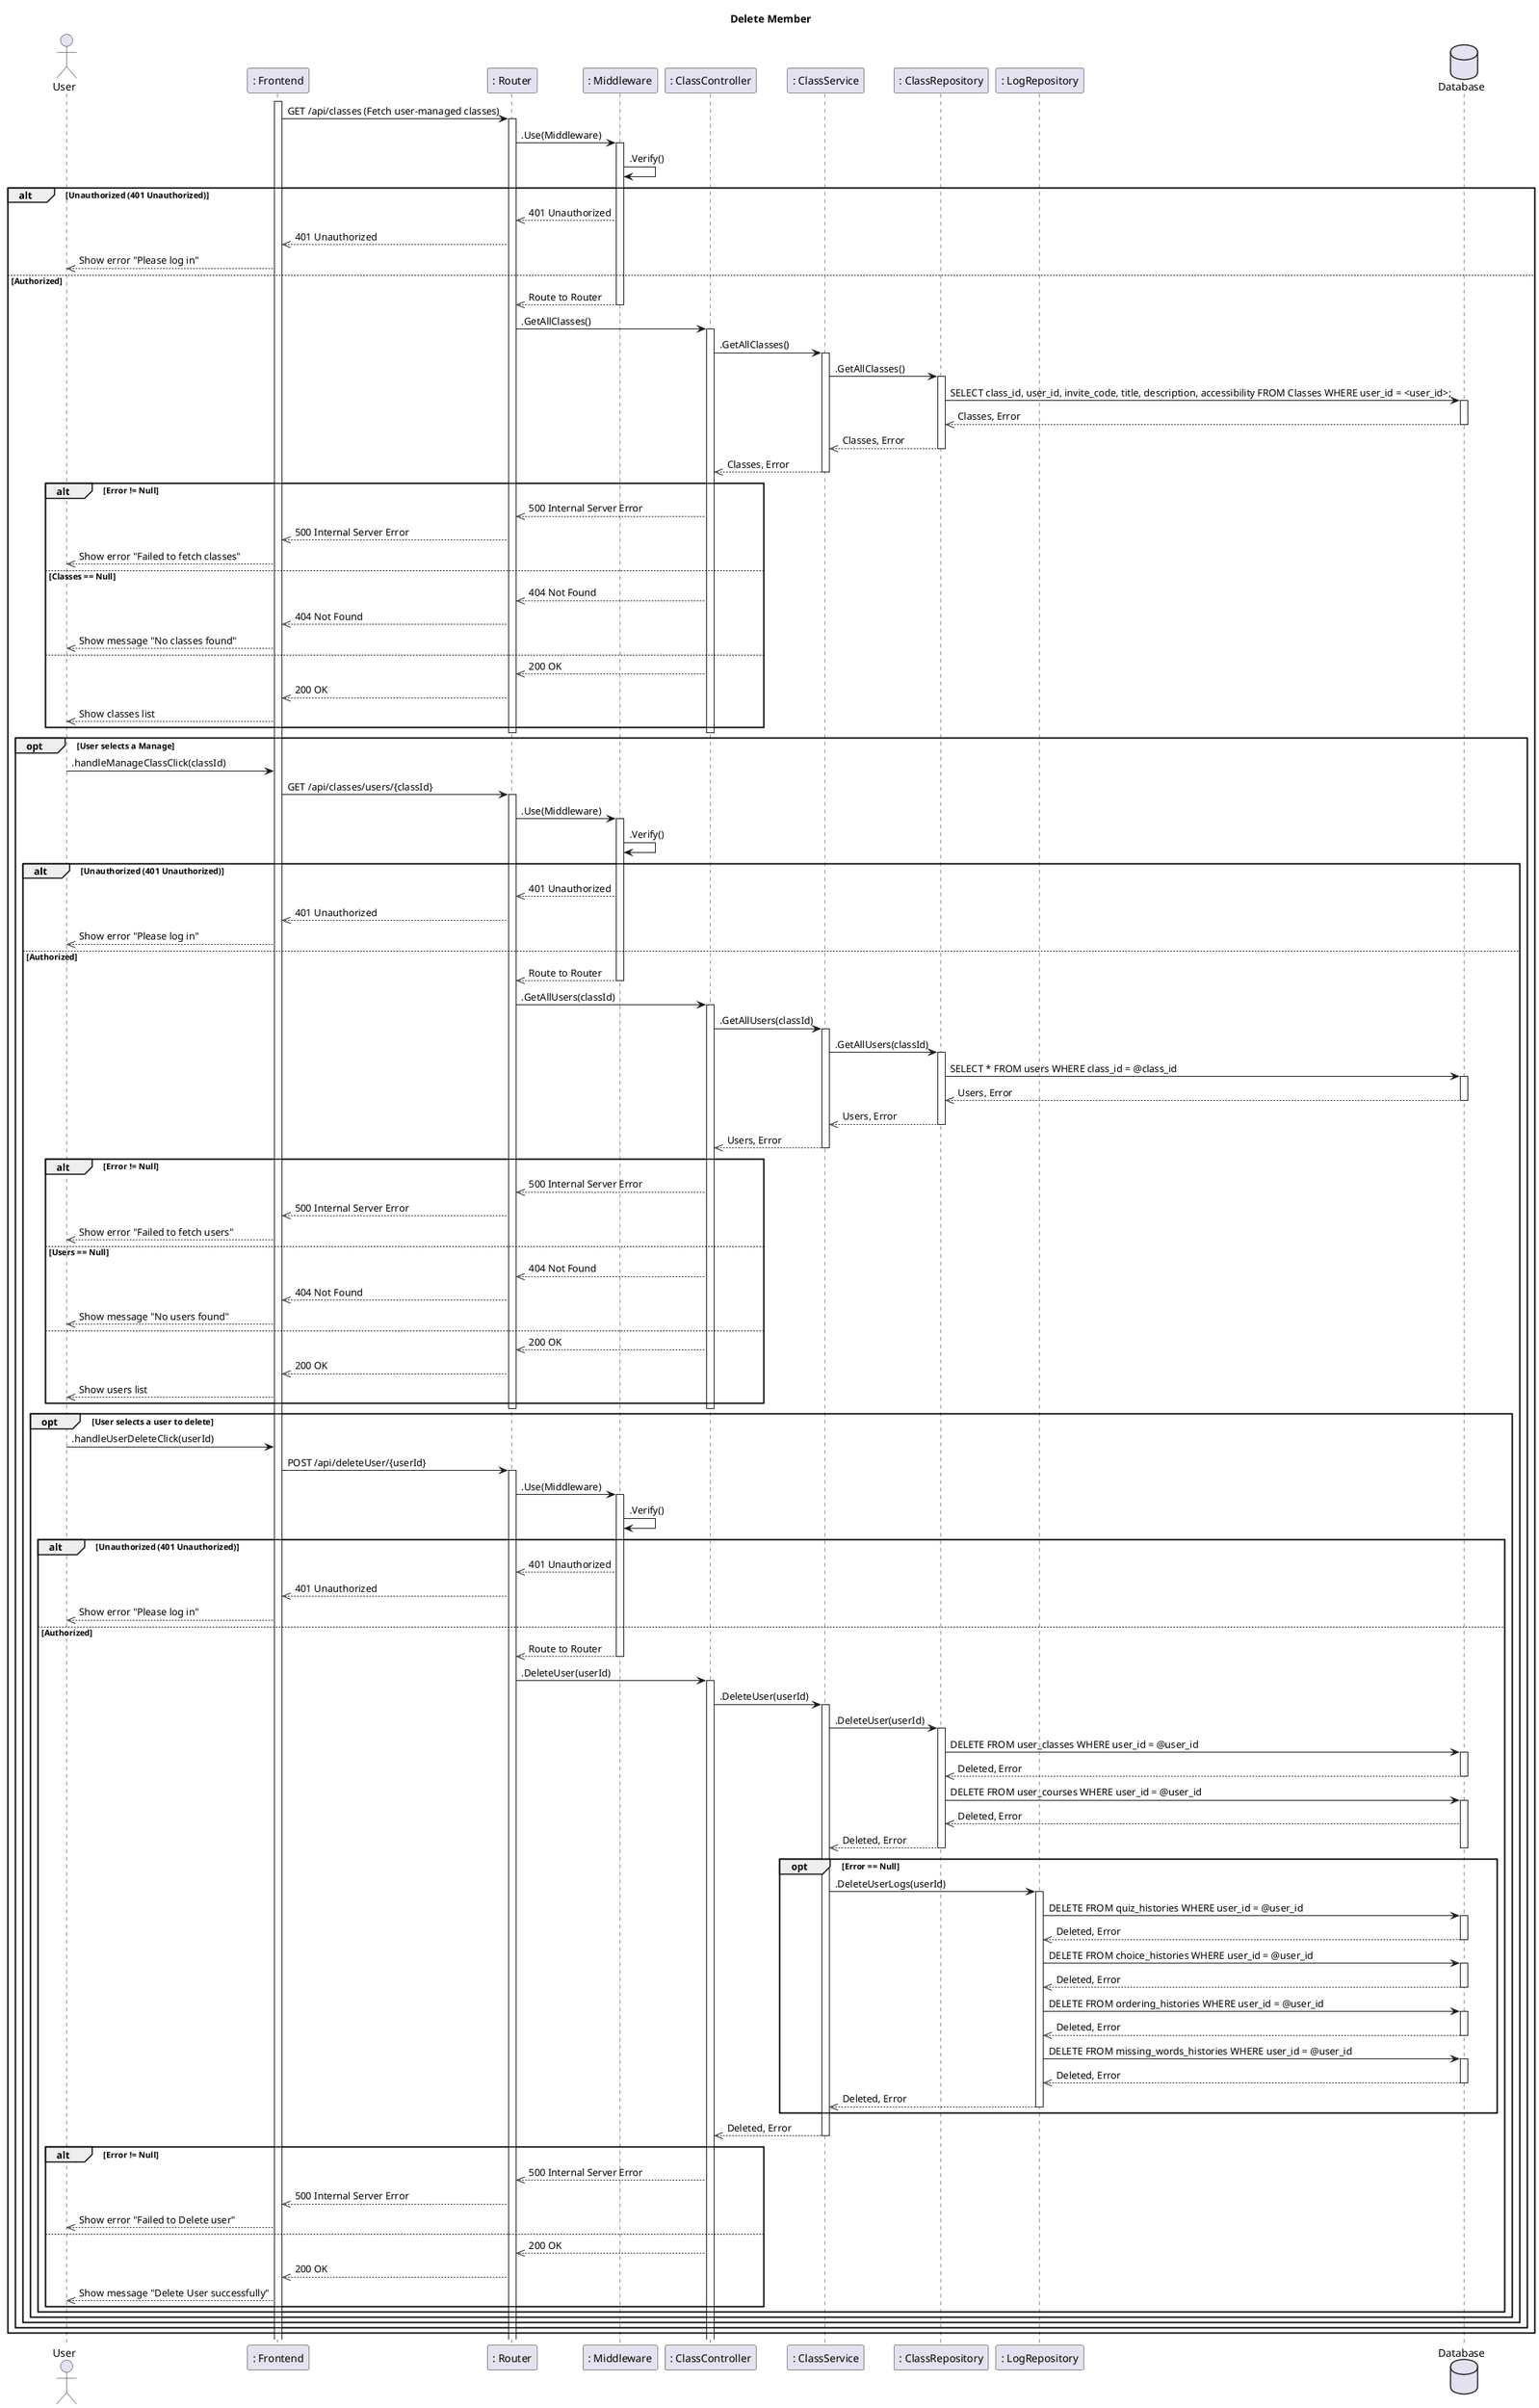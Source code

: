 @startuml
title Delete Member

actor User
participant ": Frontend" as Frontend
participant ": Router" as Router
participant ": Middleware" as Middleware

participant ": ClassController" as ClassController
participant ": ClassService" as ClassService
participant ": ClassRepository" as ClassRepository

participant ": LogRepository" as LogRepository

database Database

activate Frontend

Frontend -> Router: GET /api/classes (Fetch user-managed classes)
activate Router

Router -> Middleware: .Use(Middleware)
activate Middleware
Middleware -> Middleware : .Verify()
alt Unauthorized (401 Unauthorized)
  Middleware -->> Router: 401 Unauthorized
  Router -->> Frontend: 401 Unauthorized
  Frontend -->> User: Show error "Please log in"
else Authorized
  Middleware -->> Router: Route to Router
  deactivate Middleware
  Router -> ClassController: .GetAllClasses()
  activate ClassController
  ClassController -> ClassService: .GetAllClasses()
  activate ClassService
  ClassService -> ClassRepository: .GetAllClasses()
  activate ClassRepository
  ClassRepository -> Database: SELECT class_id, user_id, invite_code, title, description, accessibility FROM Classes WHERE user_id = <user_id>;
  activate Database
  Database -->> ClassRepository : Classes, Error
  deactivate Database
  ClassRepository -->> ClassService : Classes, Error
  deactivate ClassRepository
  ClassService -->> ClassController : Classes, Error
  deactivate ClassService
  alt Error != Null
    ClassController -->> Router : 500 Internal Server Error
    Router -->> Frontend : 500 Internal Server Error
    Frontend -->> User : Show error "Failed to fetch classes"
  else Classes == Null
    ClassController -->> Router : 404 Not Found
    Router -->> Frontend : 404 Not Found
    Frontend -->> User : Show message "No classes found"
  else
    ClassController -->> Router : 200 OK
    Router -->> Frontend : 200 OK
    Frontend -->> User : Show classes list
  end
  deactivate ClassController
  deactivate Router

  opt User selects a Manage
    User -> Frontend: .handleManageClassClick(classId)
    Frontend -> Router: GET /api/classes/users/{classId}
    activate Router

    Router -> Middleware: .Use(Middleware)
    activate Middleware
    Middleware -> Middleware : .Verify()
    alt Unauthorized (401 Unauthorized)
      Middleware -->> Router: 401 Unauthorized
      Router -->> Frontend: 401 Unauthorized
      Frontend -->> User: Show error "Please log in"
    else Authorized
      Middleware -->> Router: Route to Router
      deactivate Middleware
      Router -> ClassController: .GetAllUsers(classId)
      activate ClassController
      ClassController -> ClassService: .GetAllUsers(classId)
      activate ClassService
      ClassService -> ClassRepository: .GetAllUsers(classId)
      activate ClassRepository
      ClassRepository -> Database: SELECT * FROM users WHERE class_id = @class_id
      activate Database
      Database -->> ClassRepository : Users, Error
      deactivate Database
      ClassRepository -->> ClassService : Users, Error
      deactivate ClassRepository
      ClassService -->> ClassController : Users, Error
      deactivate ClassService
      alt Error != Null
        ClassController -->> Router : 500 Internal Server Error
        Router -->> Frontend : 500 Internal Server Error
        Frontend -->> User : Show error "Failed to fetch users"
      else Users == Null
        ClassController -->> Router : 404 Not Found
        Router -->> Frontend : 404 Not Found
        Frontend -->> User : Show message "No users found"
      else
        ClassController -->> Router : 200 OK
        Router -->> Frontend : 200 OK
        Frontend -->> User : Show users list
      end
      deactivate ClassController
      deactivate Router

      opt User selects a user to delete
        User -> Frontend: .handleUserDeleteClick(userId)
        Frontend -> Router: POST /api/deleteUser/{userId}
        activate Router

        Router -> Middleware: .Use(Middleware)
        activate Middleware
        Middleware -> Middleware : .Verify()
        alt Unauthorized (401 Unauthorized)
          Middleware -->> Router: 401 Unauthorized
          Router -->> Frontend: 401 Unauthorized
          Frontend -->> User: Show error "Please log in"
        else Authorized
          Middleware -->> Router: Route to Router
          deactivate Middleware
          Router -> ClassController: .DeleteUser(userId)
          activate ClassController
          ClassController -> ClassService: .DeleteUser(userId)
          activate ClassService
          ClassService -> ClassRepository: .DeleteUser(userId)
          activate ClassRepository
          ClassRepository -> Database: DELETE FROM user_classes WHERE user_id = @user_id
          activate Database
          Database -->> ClassRepository : Deleted, Error
          deactivate Database
          ClassRepository -> Database: DELETE FROM user_courses WHERE user_id = @user_id
          activate Database
          Database -->> ClassRepository : Deleted, Error
          ClassRepository -->> ClassService : Deleted, Error
          opt Error == Null
            deactivate Database
            deactivate ClassRepository

            ClassService -> LogRepository: .DeleteUserLogs(userId)
            activate LogRepository
            LogRepository -> Database: DELETE FROM quiz_histories WHERE user_id = @user_id
            activate Database
            Database -->> LogRepository : Deleted, Error
            deactivate Database
            LogRepository -> Database: DELETE FROM choice_histories WHERE user_id = @user_id
            activate Database
            Database -->> LogRepository : Deleted, Error
            deactivate Database
            LogRepository -> Database: DELETE FROM ordering_histories WHERE user_id = @user_id
            activate Database
            Database -->> LogRepository : Deleted, Error
            deactivate Database
            LogRepository -> Database: DELETE FROM missing_words_histories WHERE user_id = @user_id
            activate Database
            Database -->> LogRepository : Deleted, Error
            deactivate Database
            LogRepository -->> ClassService : Deleted, Error
            deactivate LogRepository
          end

          ClassService -->> ClassController : Deleted, Error
          deactivate ClassService
          alt Error != Null
            ClassController -->> Router: 500 Internal Server Error
            Router -->> Frontend: 500 Internal Server Error
            Frontend -->> User: Show error "Failed to Delete user"
          else
            ClassController -->> Router: 200 OK
            Router -->> Frontend: 200 OK
            Frontend -->> User: Show message "Delete User successfully"
          end
        end
      end
    end
  end
end
@enduml
